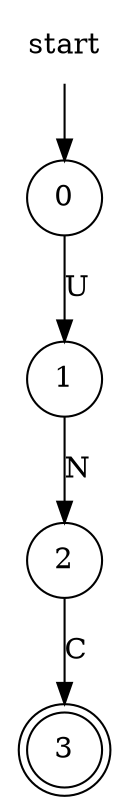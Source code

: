 digraph {
    "start" [shape = none];

    node [shape = circle];
    0 [label = "0"];
    1 [label = "1"];
    2 [label = "2"];

    node [shape = doublecircle];
    3 [label = "3"];

    "start" -> 0;
    0 -> 1 [label = "U"];
    1 -> 2 [label = "N"];
    2 -> 3 [label = "C"];

}
